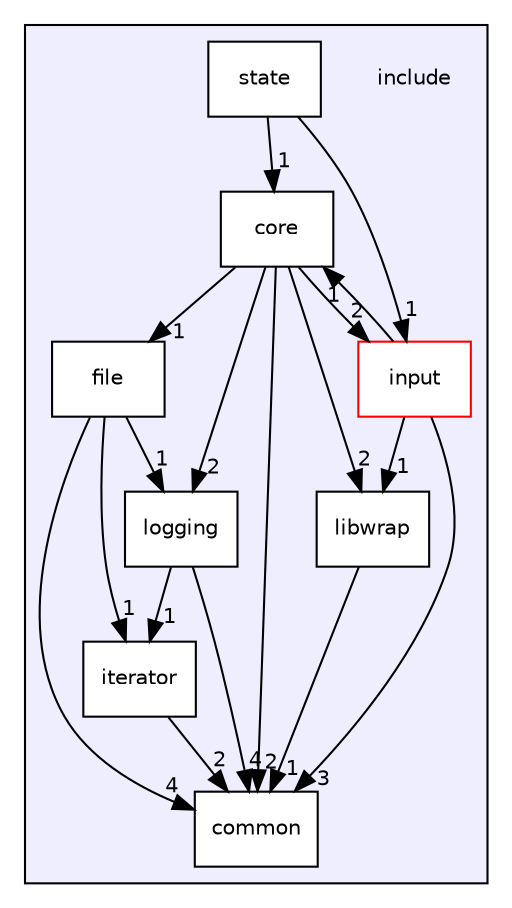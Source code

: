 digraph "include" {
  compound=true
  node [ fontsize="10", fontname="Helvetica"];
  edge [ labelfontsize="10", labelfontname="Helvetica"];
  subgraph clusterdir_d44c64559bbebec7f509842c48db8b23 {
    graph [ bgcolor="#eeeeff", pencolor="black", label="" URL="dir_d44c64559bbebec7f509842c48db8b23.html"];
    dir_d44c64559bbebec7f509842c48db8b23 [shape=plaintext label="include"];
  dir_0966d06610f72609fd9aa4979c2b5a92 [shape=box label="common" fillcolor="white" style="filled" URL="dir_0966d06610f72609fd9aa4979c2b5a92.html"];
  dir_3d69f64eaf81436fe2b22361382717e5 [shape=box label="core" fillcolor="white" style="filled" URL="dir_3d69f64eaf81436fe2b22361382717e5.html"];
  dir_30e585b4d0cb3ab23653c9522967a3ec [shape=box label="file" fillcolor="white" style="filled" URL="dir_30e585b4d0cb3ab23653c9522967a3ec.html"];
  dir_9f5c276ab9fb4f37ad248a8f0e5ee4a1 [shape=box label="input" fillcolor="white" style="filled" color="red" URL="dir_9f5c276ab9fb4f37ad248a8f0e5ee4a1.html"];
  dir_8601fedc73622c6529b2afc6c9891376 [shape=box label="iterator" fillcolor="white" style="filled" URL="dir_8601fedc73622c6529b2afc6c9891376.html"];
  dir_949441c2fc90a8df3bc710cd47f5b420 [shape=box label="libwrap" fillcolor="white" style="filled" URL="dir_949441c2fc90a8df3bc710cd47f5b420.html"];
  dir_7188461832bb92671066220d237ea5f7 [shape=box label="logging" fillcolor="white" style="filled" URL="dir_7188461832bb92671066220d237ea5f7.html"];
  dir_9703b89299cf67a038ab695b0b3f7db6 [shape=box label="state" fillcolor="white" style="filled" URL="dir_9703b89299cf67a038ab695b0b3f7db6.html"];
  }
  dir_9f5c276ab9fb4f37ad248a8f0e5ee4a1->dir_0966d06610f72609fd9aa4979c2b5a92 [headlabel="3", labeldistance=1.5 headhref="dir_000004_000001.html"];
  dir_9f5c276ab9fb4f37ad248a8f0e5ee4a1->dir_3d69f64eaf81436fe2b22361382717e5 [headlabel="1", labeldistance=1.5 headhref="dir_000004_000002.html"];
  dir_9f5c276ab9fb4f37ad248a8f0e5ee4a1->dir_949441c2fc90a8df3bc710cd47f5b420 [headlabel="1", labeldistance=1.5 headhref="dir_000004_000007.html"];
  dir_3d69f64eaf81436fe2b22361382717e5->dir_0966d06610f72609fd9aa4979c2b5a92 [headlabel="2", labeldistance=1.5 headhref="dir_000002_000001.html"];
  dir_3d69f64eaf81436fe2b22361382717e5->dir_30e585b4d0cb3ab23653c9522967a3ec [headlabel="1", labeldistance=1.5 headhref="dir_000002_000003.html"];
  dir_3d69f64eaf81436fe2b22361382717e5->dir_7188461832bb92671066220d237ea5f7 [headlabel="2", labeldistance=1.5 headhref="dir_000002_000008.html"];
  dir_3d69f64eaf81436fe2b22361382717e5->dir_949441c2fc90a8df3bc710cd47f5b420 [headlabel="2", labeldistance=1.5 headhref="dir_000002_000007.html"];
  dir_3d69f64eaf81436fe2b22361382717e5->dir_9f5c276ab9fb4f37ad248a8f0e5ee4a1 [headlabel="2", labeldistance=1.5 headhref="dir_000002_000004.html"];
  dir_9703b89299cf67a038ab695b0b3f7db6->dir_3d69f64eaf81436fe2b22361382717e5 [headlabel="1", labeldistance=1.5 headhref="dir_000009_000002.html"];
  dir_9703b89299cf67a038ab695b0b3f7db6->dir_9f5c276ab9fb4f37ad248a8f0e5ee4a1 [headlabel="1", labeldistance=1.5 headhref="dir_000009_000004.html"];
  dir_30e585b4d0cb3ab23653c9522967a3ec->dir_0966d06610f72609fd9aa4979c2b5a92 [headlabel="4", labeldistance=1.5 headhref="dir_000003_000001.html"];
  dir_30e585b4d0cb3ab23653c9522967a3ec->dir_7188461832bb92671066220d237ea5f7 [headlabel="1", labeldistance=1.5 headhref="dir_000003_000008.html"];
  dir_30e585b4d0cb3ab23653c9522967a3ec->dir_8601fedc73622c6529b2afc6c9891376 [headlabel="1", labeldistance=1.5 headhref="dir_000003_000006.html"];
  dir_8601fedc73622c6529b2afc6c9891376->dir_0966d06610f72609fd9aa4979c2b5a92 [headlabel="2", labeldistance=1.5 headhref="dir_000006_000001.html"];
  dir_7188461832bb92671066220d237ea5f7->dir_0966d06610f72609fd9aa4979c2b5a92 [headlabel="4", labeldistance=1.5 headhref="dir_000008_000001.html"];
  dir_7188461832bb92671066220d237ea5f7->dir_8601fedc73622c6529b2afc6c9891376 [headlabel="1", labeldistance=1.5 headhref="dir_000008_000006.html"];
  dir_949441c2fc90a8df3bc710cd47f5b420->dir_0966d06610f72609fd9aa4979c2b5a92 [headlabel="1", labeldistance=1.5 headhref="dir_000007_000001.html"];
}
